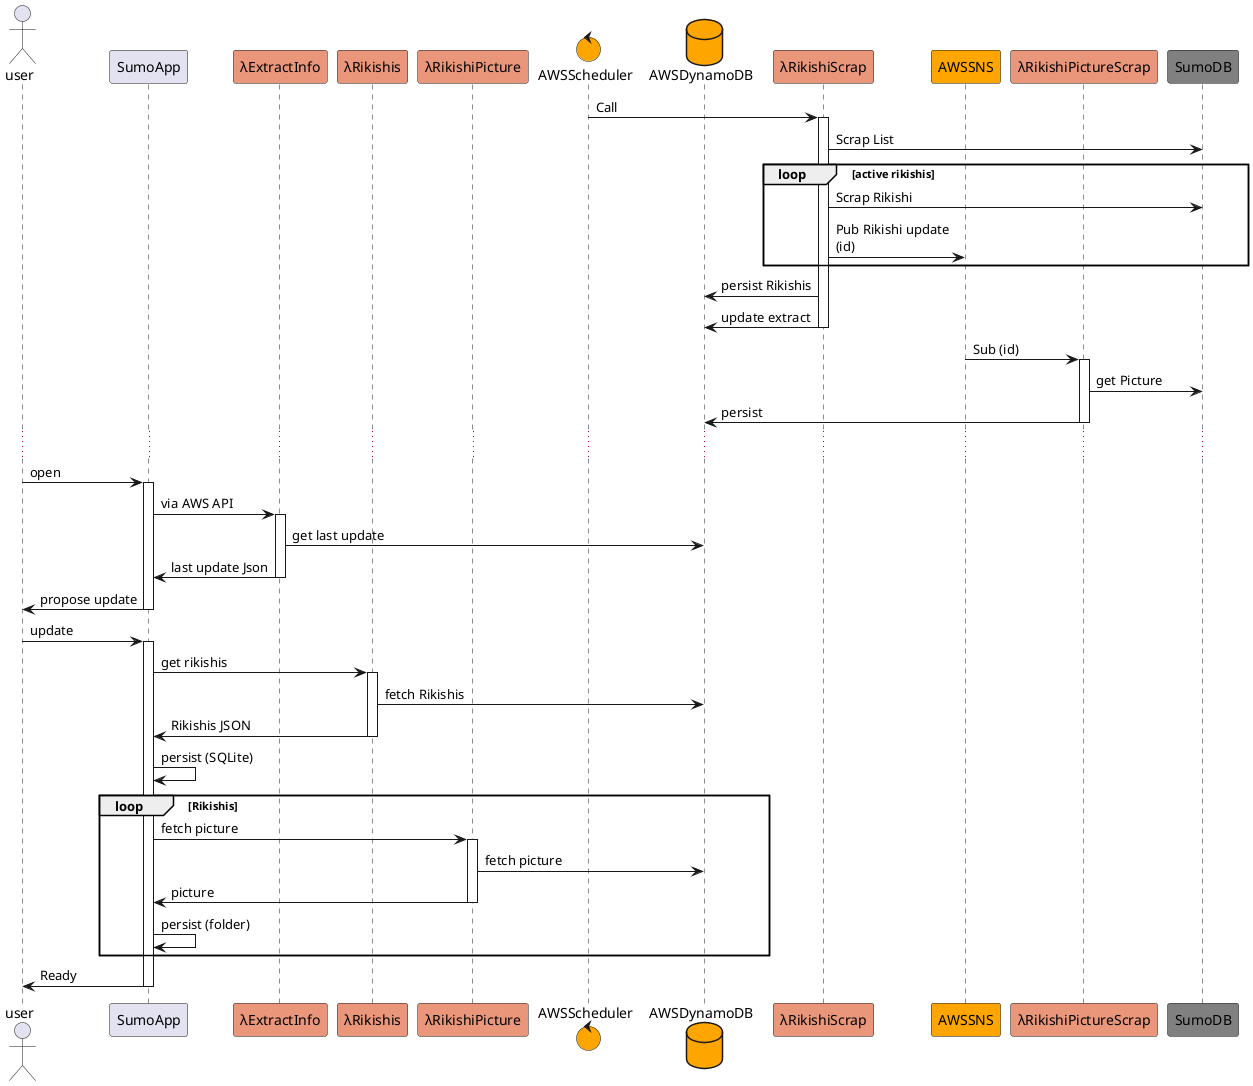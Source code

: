 @startuml
actor user
participant SumoApp
participant λExtractInfo #DarkSalmon
participant λRikishis #DarkSalmon
participant λRikishiPicture #DarkSalmon
control AWSScheduler #orange
database AWSDynamoDB #orange
participant λRikishiScrap #DarkSalmon
participant AWSSNS #orange
participant λRikishiPictureScrap #DarkSalmon
participant SumoDB #gray
AWSScheduler -> λRikishiScrap : Call
activate λRikishiScrap
λRikishiScrap -> SumoDB : Scrap List
loop active rikishis
λRikishiScrap -> SumoDB : Scrap Rikishi
λRikishiScrap -> AWSSNS : Pub Rikishi update\n(id)
end
λRikishiScrap -> AWSDynamoDB : persist Rikishis
λRikishiScrap -> AWSDynamoDB : update extract
deactivate λRikishiScrap
AWSSNS -> λRikishiPictureScrap : Sub (id)
activate λRikishiPictureScrap
λRikishiPictureScrap -> SumoDB : get Picture
λRikishiPictureScrap -> AWSDynamoDB : persist
deactivate λRikishiPictureScrap
...
user -> SumoApp : open
activate SumoApp
    SumoApp -> λExtractInfo : via AWS API
    activate λExtractInfo
        λExtractInfo -> AWSDynamoDB : get last update
        λExtractInfo -> SumoApp : last update Json
    deactivate λExtractInfo
SumoApp -> user : propose update
deactivate SumoApp
user -> SumoApp : update
activate SumoApp
    SumoApp -> λRikishis : get rikishis
    activate λRikishis
        λRikishis -> AWSDynamoDB : fetch Rikishis
        λRikishis -> SumoApp : Rikishis JSON
    deactivate λRikishis
    SumoApp -> SumoApp : persist (SQLite)
    loop Rikishis
        SumoApp -> λRikishiPicture : fetch picture
        activate λRikishiPicture
            λRikishiPicture -> AWSDynamoDB : fetch picture
            λRikishiPicture -> SumoApp : picture
        deactivate λRikishiPicture
        SumoApp -> SumoApp : persist (folder)
    end
    SumoApp -> user : Ready
deactivate SumoApp
@enduml

